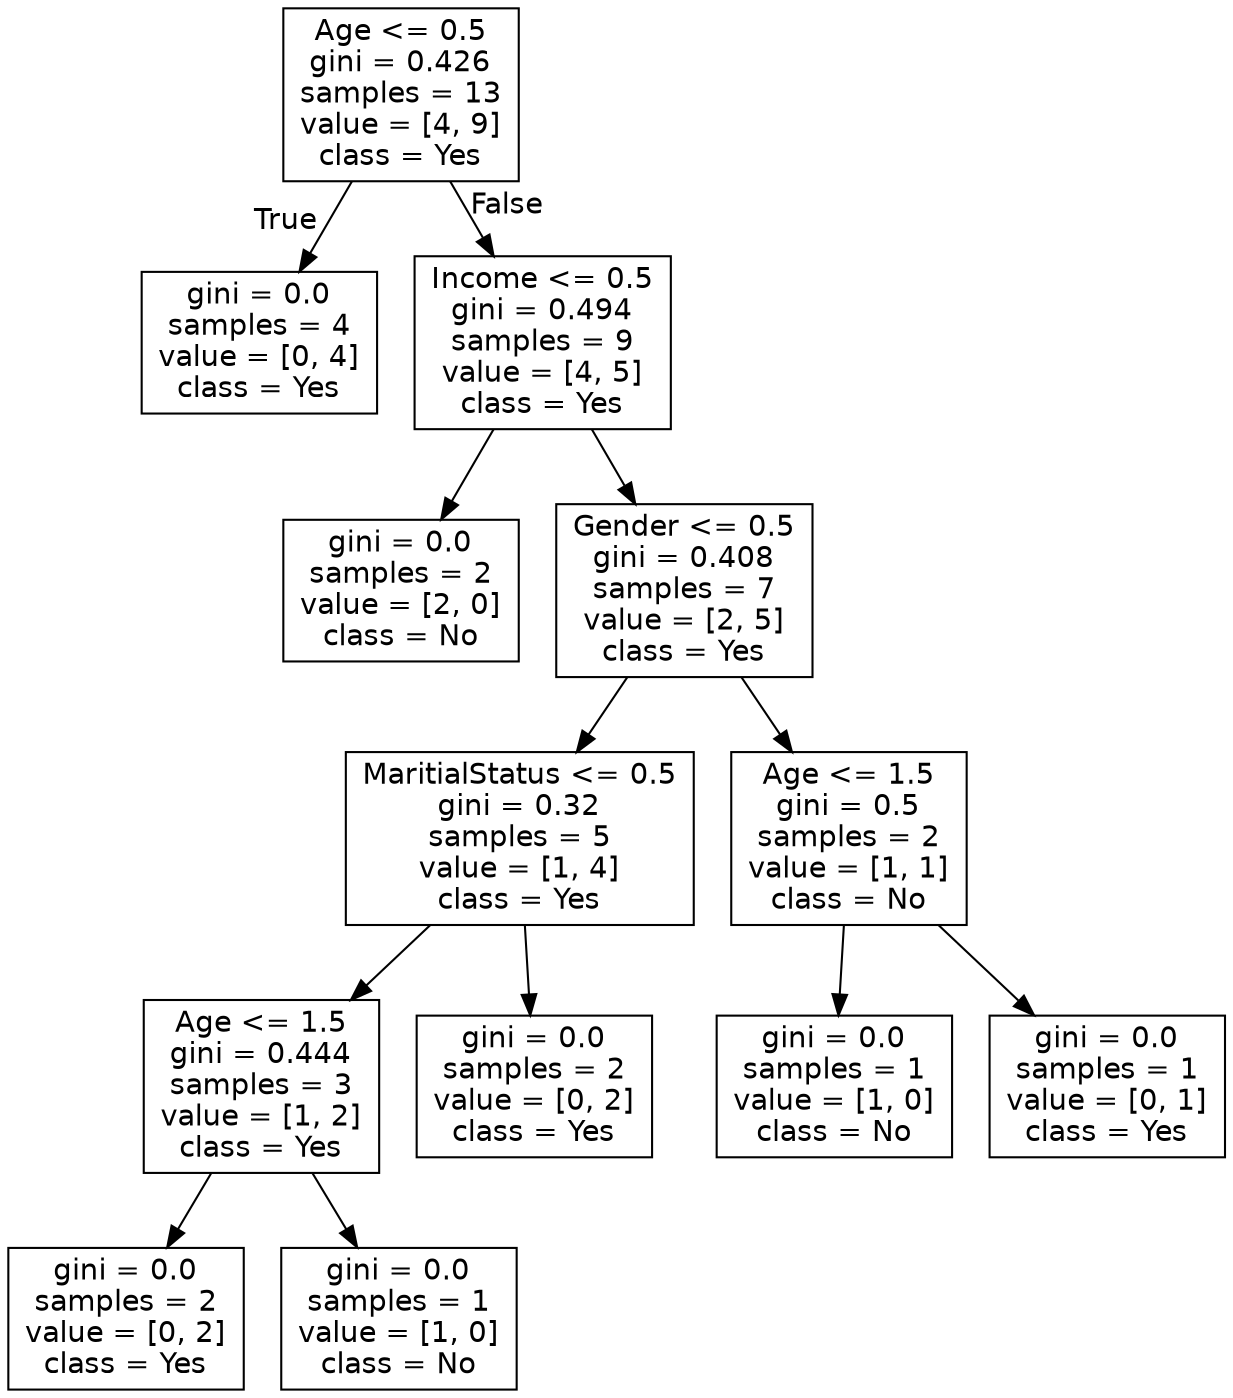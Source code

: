 digraph Tree {
node [shape=box, fontname="helvetica"] ;
edge [fontname="helvetica"] ;
0 [label="Age <= 0.5\ngini = 0.426\nsamples = 13\nvalue = [4, 9]\nclass = Yes"] ;
1 [label="gini = 0.0\nsamples = 4\nvalue = [0, 4]\nclass = Yes"] ;
0 -> 1 [labeldistance=2.5, labelangle=45, headlabel="True"] ;
2 [label="Income <= 0.5\ngini = 0.494\nsamples = 9\nvalue = [4, 5]\nclass = Yes"] ;
0 -> 2 [labeldistance=2.5, labelangle=-45, headlabel="False"] ;
3 [label="gini = 0.0\nsamples = 2\nvalue = [2, 0]\nclass = No"] ;
2 -> 3 ;
4 [label="Gender <= 0.5\ngini = 0.408\nsamples = 7\nvalue = [2, 5]\nclass = Yes"] ;
2 -> 4 ;
5 [label="MaritialStatus <= 0.5\ngini = 0.32\nsamples = 5\nvalue = [1, 4]\nclass = Yes"] ;
4 -> 5 ;
6 [label="Age <= 1.5\ngini = 0.444\nsamples = 3\nvalue = [1, 2]\nclass = Yes"] ;
5 -> 6 ;
7 [label="gini = 0.0\nsamples = 2\nvalue = [0, 2]\nclass = Yes"] ;
6 -> 7 ;
8 [label="gini = 0.0\nsamples = 1\nvalue = [1, 0]\nclass = No"] ;
6 -> 8 ;
9 [label="gini = 0.0\nsamples = 2\nvalue = [0, 2]\nclass = Yes"] ;
5 -> 9 ;
10 [label="Age <= 1.5\ngini = 0.5\nsamples = 2\nvalue = [1, 1]\nclass = No"] ;
4 -> 10 ;
11 [label="gini = 0.0\nsamples = 1\nvalue = [1, 0]\nclass = No"] ;
10 -> 11 ;
12 [label="gini = 0.0\nsamples = 1\nvalue = [0, 1]\nclass = Yes"] ;
10 -> 12 ;
}